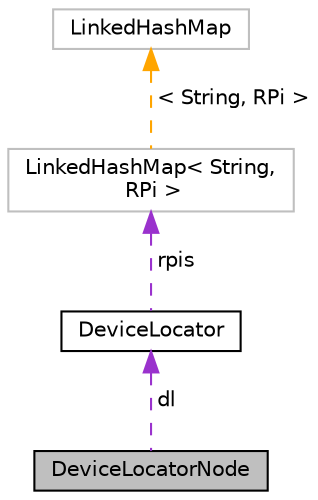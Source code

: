 digraph "DeviceLocatorNode"
{
 // INTERACTIVE_SVG=YES
 // LATEX_PDF_SIZE
  edge [fontname="Helvetica",fontsize="10",labelfontname="Helvetica",labelfontsize="10"];
  node [fontname="Helvetica",fontsize="10",shape=record];
  Node1 [label="DeviceLocatorNode",height=0.2,width=0.4,color="black", fillcolor="grey75", style="filled", fontcolor="black",tooltip=" "];
  Node2 -> Node1 [dir="back",color="darkorchid3",fontsize="10",style="dashed",label=" dl" ,fontname="Helvetica"];
  Node2 [label="DeviceLocator",height=0.2,width=0.4,color="black", fillcolor="white", style="filled",URL="$class_device_locator.html",tooltip=" "];
  Node3 -> Node2 [dir="back",color="darkorchid3",fontsize="10",style="dashed",label=" rpis" ,fontname="Helvetica"];
  Node3 [label="LinkedHashMap\< String,\l RPi \>",height=0.2,width=0.4,color="grey75", fillcolor="white", style="filled",tooltip=" "];
  Node4 -> Node3 [dir="back",color="orange",fontsize="10",style="dashed",label=" \< String, RPi \>" ,fontname="Helvetica"];
  Node4 [label="LinkedHashMap",height=0.2,width=0.4,color="grey75", fillcolor="white", style="filled",tooltip=" "];
}
